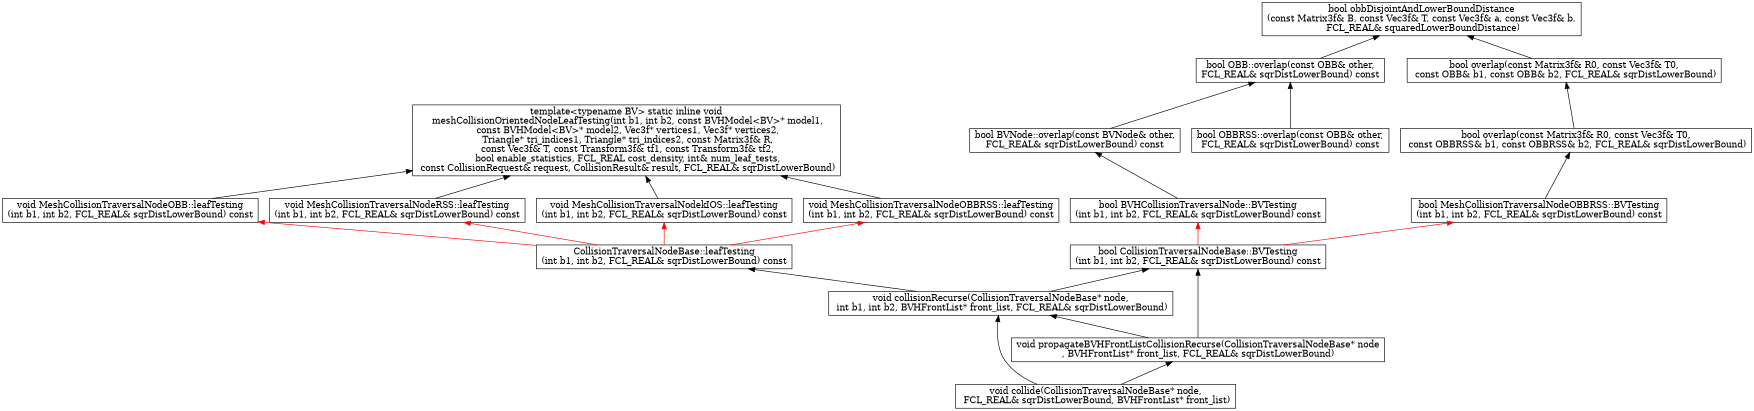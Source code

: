 digraph CD  {

	rankdir = BT
	compound=true
        size = 11.7

        "bool OBB::overlap(const OBB& other,\nFCL_REAL& sqrDistLowerBound) const" [shape = box]
        "bool OBBRSS::overlap(const OBB& other,\nFCL_REAL& sqrDistLowerBound) const" [shape = box]
        "bool overlap(const Matrix3f& R0, const Vec3f& T0,\n const OBB& b1, const OBB& b2, FCL_REAL& sqrDistLowerBound)" [shape = box]
        "bool overlap(const Matrix3f& R0, const Vec3f& T0,\n const OBBRSS& b1, const OBBRSS& b2, FCL_REAL& sqrDistLowerBound)" [shape = box]
        "bool BVNode::overlap(const BVNode& other,\nFCL_REAL& sqrDistLowerBound) const" [shape = box]
        "bool BVHCollisionTraversalNode::BVTesting\n(int b1, int b2, FCL_REAL& sqrDistLowerBound) const" [shape = box]
        "bool CollisionTraversalNodeBase::BVTesting\n(int b1, int b2, FCL_REAL& sqrDistLowerBound) const" [shape = box]
        "void collide(CollisionTraversalNodeBase* node,\n FCL_REAL& sqrDistLowerBound, BVHFrontList* front_list)" [shape = box]
        "void collisionRecurse(CollisionTraversalNodeBase* node,\n int b1, int b2, BVHFrontList* front_list, FCL_REAL& sqrDistLowerBound)" [shape = box]
        "void propagateBVHFrontListCollisionRecurse(CollisionTraversalNodeBase* node\n, BVHFrontList* front_list, FCL_REAL& sqrDistLowerBound)" [shape = box]
        "template<typename BV> static inline void\n meshCollisionOrientedNodeLeafTesting(int b1, int b2, const BVHModel<BV>* model1,\n const BVHModel<BV>* model2, Vec3f* vertices1, Vec3f* vertices2,\n Triangle* tri_indices1, Triangle* tri_indices2, const Matrix3f& R,\n const Vec3f& T, const Transform3f& tf1, const Transform3f& tf2,\n bool enable_statistics, FCL_REAL cost_density, int& num_leaf_tests,\n const CollisionRequest& request, CollisionResult& result, FCL_REAL& sqrDistLowerBound)" [shape = box]
        "void MeshCollisionTraversalNodeOBB::leafTesting\n(int b1, int b2, FCL_REAL& sqrDistLowerBound) const" [shape = box]
        "void MeshCollisionTraversalNodeRSS::leafTesting\n(int b1, int b2, FCL_REAL& sqrDistLowerBound) const" [shape = box]
        "void MeshCollisionTraversalNodekIOS::leafTesting\n(int b1, int b2, FCL_REAL& sqrDistLowerBound) const" [shape = box]
        "bool MeshCollisionTraversalNodeOBBRSS::BVTesting\n(int b1, int b2, FCL_REAL& sqrDistLowerBound) const" [shape = box]
        "void MeshCollisionTraversalNodeOBBRSS::leafTesting\n(int b1, int b2, FCL_REAL& sqrDistLowerBound) const" [shape = box]
        "CollisionTraversalNodeBase::leafTesting\n(int b1, int b2, FCL_REAL& sqrDistLowerBound) const" [shape = box]
        "bool obbDisjointAndLowerBoundDistance\n(const Matrix3f& B, const Vec3f& T, const Vec3f& a, const Vec3f& b,\n FCL_REAL& squaredLowerBoundDistance)" [shape = box]

        "bool OBB::overlap(const OBB& other,\nFCL_REAL& sqrDistLowerBound) const" -> "bool obbDisjointAndLowerBoundDistance\n(const Matrix3f& B, const Vec3f& T, const Vec3f& a, const Vec3f& b,\n FCL_REAL& squaredLowerBoundDistance)"
        "bool overlap(const Matrix3f& R0, const Vec3f& T0,\n const OBB& b1, const OBB& b2, FCL_REAL& sqrDistLowerBound)" -> "bool obbDisjointAndLowerBoundDistance\n(const Matrix3f& B, const Vec3f& T, const Vec3f& a, const Vec3f& b,\n FCL_REAL& squaredLowerBoundDistance)"
        "bool overlap(const Matrix3f& R0, const Vec3f& T0,\n const OBBRSS& b1, const OBBRSS& b2, FCL_REAL& sqrDistLowerBound)" -> "bool overlap(const Matrix3f& R0, const Vec3f& T0,\n const OBB& b1, const OBB& b2, FCL_REAL& sqrDistLowerBound)"
        "void collide(CollisionTraversalNodeBase* node,\n FCL_REAL& sqrDistLowerBound, BVHFrontList* front_list)"-> "void propagateBVHFrontListCollisionRecurse(CollisionTraversalNodeBase* node\n, BVHFrontList* front_list, FCL_REAL& sqrDistLowerBound)"
        "void collide(CollisionTraversalNodeBase* node,\n FCL_REAL& sqrDistLowerBound, BVHFrontList* front_list)" -> "void collisionRecurse(CollisionTraversalNodeBase* node,\n int b1, int b2, BVHFrontList* front_list, FCL_REAL& sqrDistLowerBound)"
        "void collisionRecurse(CollisionTraversalNodeBase* node,\n int b1, int b2, BVHFrontList* front_list, FCL_REAL& sqrDistLowerBound)" -> "bool CollisionTraversalNodeBase::BVTesting\n(int b1, int b2, FCL_REAL& sqrDistLowerBound) const"
        "void collisionRecurse(CollisionTraversalNodeBase* node,\n int b1, int b2, BVHFrontList* front_list, FCL_REAL& sqrDistLowerBound)" -> "CollisionTraversalNodeBase::leafTesting\n(int b1, int b2, FCL_REAL& sqrDistLowerBound) const"
        "void propagateBVHFrontListCollisionRecurse(CollisionTraversalNodeBase* node\n, BVHFrontList* front_list, FCL_REAL& sqrDistLowerBound)" -> "void collisionRecurse(CollisionTraversalNodeBase* node,\n int b1, int b2, BVHFrontList* front_list, FCL_REAL& sqrDistLowerBound)"
        "void propagateBVHFrontListCollisionRecurse(CollisionTraversalNodeBase* node\n, BVHFrontList* front_list, FCL_REAL& sqrDistLowerBound)" -> "bool CollisionTraversalNodeBase::BVTesting\n(int b1, int b2, FCL_REAL& sqrDistLowerBound) const"
        "void MeshCollisionTraversalNodeOBB::leafTesting\n(int b1, int b2, FCL_REAL& sqrDistLowerBound) const"-> "template<typename BV> static inline void\n meshCollisionOrientedNodeLeafTesting(int b1, int b2, const BVHModel<BV>* model1,\n const BVHModel<BV>* model2, Vec3f* vertices1, Vec3f* vertices2,\n Triangle* tri_indices1, Triangle* tri_indices2, const Matrix3f& R,\n const Vec3f& T, const Transform3f& tf1, const Transform3f& tf2,\n bool enable_statistics, FCL_REAL cost_density, int& num_leaf_tests,\n const CollisionRequest& request, CollisionResult& result, FCL_REAL& sqrDistLowerBound)"
      "void MeshCollisionTraversalNodeRSS::leafTesting\n(int b1, int b2, FCL_REAL& sqrDistLowerBound) const" -> "template<typename BV> static inline void\n meshCollisionOrientedNodeLeafTesting(int b1, int b2, const BVHModel<BV>* model1,\n const BVHModel<BV>* model2, Vec3f* vertices1, Vec3f* vertices2,\n Triangle* tri_indices1, Triangle* tri_indices2, const Matrix3f& R,\n const Vec3f& T, const Transform3f& tf1, const Transform3f& tf2,\n bool enable_statistics, FCL_REAL cost_density, int& num_leaf_tests,\n const CollisionRequest& request, CollisionResult& result, FCL_REAL& sqrDistLowerBound)"
      "void MeshCollisionTraversalNodekIOS::leafTesting\n(int b1, int b2, FCL_REAL& sqrDistLowerBound) const" -> "template<typename BV> static inline void\n meshCollisionOrientedNodeLeafTesting(int b1, int b2, const BVHModel<BV>* model1,\n const BVHModel<BV>* model2, Vec3f* vertices1, Vec3f* vertices2,\n Triangle* tri_indices1, Triangle* tri_indices2, const Matrix3f& R,\n const Vec3f& T, const Transform3f& tf1, const Transform3f& tf2,\n bool enable_statistics, FCL_REAL cost_density, int& num_leaf_tests,\n const CollisionRequest& request, CollisionResult& result, FCL_REAL& sqrDistLowerBound)"
"bool MeshCollisionTraversalNodeOBBRSS::BVTesting\n(int b1, int b2, FCL_REAL& sqrDistLowerBound) const" -> "bool overlap(const Matrix3f& R0, const Vec3f& T0,\n const OBBRSS& b1, const OBBRSS& b2, FCL_REAL& sqrDistLowerBound)"
      "void MeshCollisionTraversalNodeOBBRSS::leafTesting\n(int b1, int b2, FCL_REAL& sqrDistLowerBound) const" -> "template<typename BV> static inline void\n meshCollisionOrientedNodeLeafTesting(int b1, int b2, const BVHModel<BV>* model1,\n const BVHModel<BV>* model2, Vec3f* vertices1, Vec3f* vertices2,\n Triangle* tri_indices1, Triangle* tri_indices2, const Matrix3f& R,\n const Vec3f& T, const Transform3f& tf1, const Transform3f& tf2,\n bool enable_statistics, FCL_REAL cost_density, int& num_leaf_tests,\n const CollisionRequest& request, CollisionResult& result, FCL_REAL& sqrDistLowerBound)"
      "bool CollisionTraversalNodeBase::BVTesting\n(int b1, int b2, FCL_REAL& sqrDistLowerBound) const" -> "bool MeshCollisionTraversalNodeOBBRSS::BVTesting\n(int b1, int b2, FCL_REAL& sqrDistLowerBound) const" [color=red]
      "CollisionTraversalNodeBase::leafTesting\n(int b1, int b2, FCL_REAL& sqrDistLowerBound) const" -> "void MeshCollisionTraversalNodeOBB::leafTesting\n(int b1, int b2, FCL_REAL& sqrDistLowerBound) const" [color=red]
      "CollisionTraversalNodeBase::leafTesting\n(int b1, int b2, FCL_REAL& sqrDistLowerBound) const" -> "void MeshCollisionTraversalNodeRSS::leafTesting\n(int b1, int b2, FCL_REAL& sqrDistLowerBound) const" [color=red]
      "CollisionTraversalNodeBase::leafTesting\n(int b1, int b2, FCL_REAL& sqrDistLowerBound) const" -> "void MeshCollisionTraversalNodekIOS::leafTesting\n(int b1, int b2, FCL_REAL& sqrDistLowerBound) const" [color=red]
      "CollisionTraversalNodeBase::leafTesting\n(int b1, int b2, FCL_REAL& sqrDistLowerBound) const" -> "void MeshCollisionTraversalNodeOBBRSS::leafTesting\n(int b1, int b2, FCL_REAL& sqrDistLowerBound) const" [color=red]
      "bool CollisionTraversalNodeBase::BVTesting\n(int b1, int b2, FCL_REAL& sqrDistLowerBound) const" -> "bool BVHCollisionTraversalNode::BVTesting\n(int b1, int b2, FCL_REAL& sqrDistLowerBound) const" [color = red]
      "bool OBBRSS::overlap(const OBB& other,\nFCL_REAL& sqrDistLowerBound) const" -> "bool OBB::overlap(const OBB& other,\nFCL_REAL& sqrDistLowerBound) const"
      "bool BVNode::overlap(const BVNode& other,\nFCL_REAL& sqrDistLowerBound) const" -> "bool OBB::overlap(const OBB& other,\nFCL_REAL& sqrDistLowerBound) const"
      "bool BVHCollisionTraversalNode::BVTesting\n(int b1, int b2, FCL_REAL& sqrDistLowerBound) const" -> "bool BVNode::overlap(const BVNode& other,\nFCL_REAL& sqrDistLowerBound) const"
}